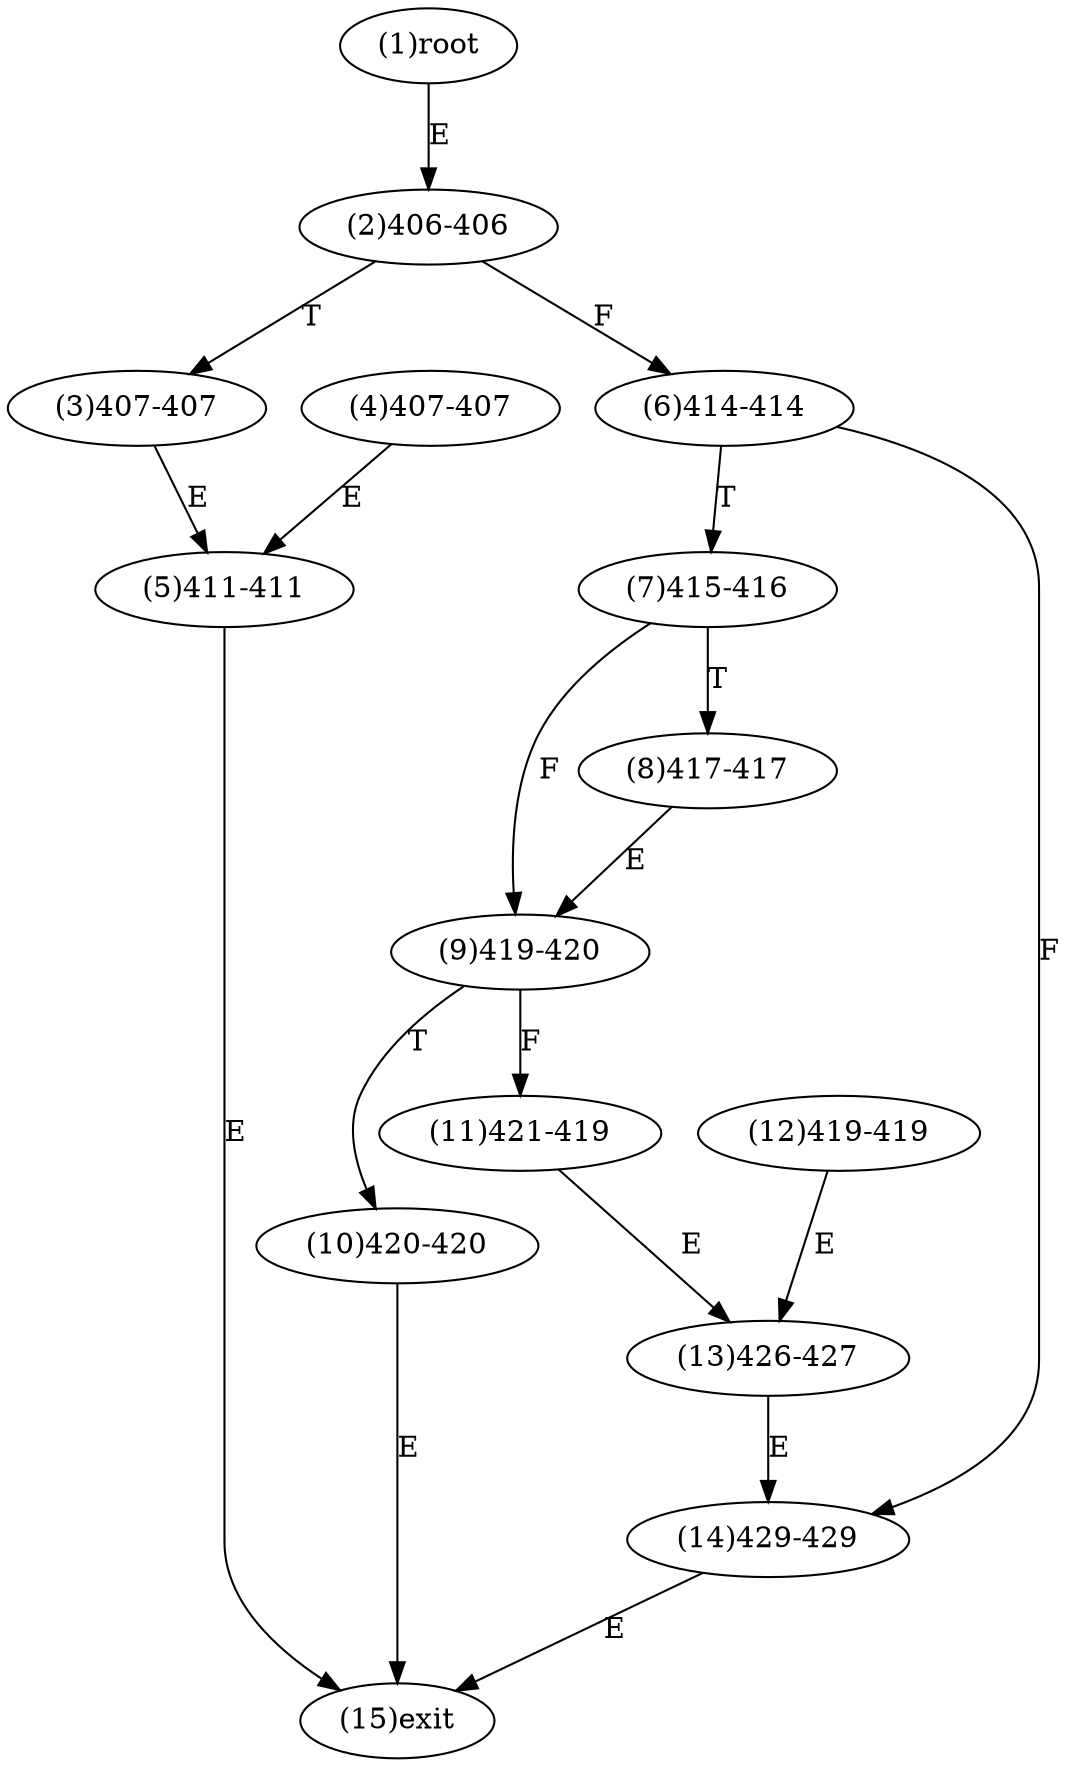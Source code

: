 digraph "" { 
1[ label="(1)root"];
2[ label="(2)406-406"];
3[ label="(3)407-407"];
4[ label="(4)407-407"];
5[ label="(5)411-411"];
6[ label="(6)414-414"];
7[ label="(7)415-416"];
8[ label="(8)417-417"];
9[ label="(9)419-420"];
10[ label="(10)420-420"];
11[ label="(11)421-419"];
12[ label="(12)419-419"];
13[ label="(13)426-427"];
14[ label="(14)429-429"];
15[ label="(15)exit"];
1->2[ label="E"];
2->6[ label="F"];
2->3[ label="T"];
3->5[ label="E"];
4->5[ label="E"];
5->15[ label="E"];
6->14[ label="F"];
6->7[ label="T"];
7->9[ label="F"];
7->8[ label="T"];
8->9[ label="E"];
9->11[ label="F"];
9->10[ label="T"];
10->15[ label="E"];
11->13[ label="E"];
12->13[ label="E"];
13->14[ label="E"];
14->15[ label="E"];
}